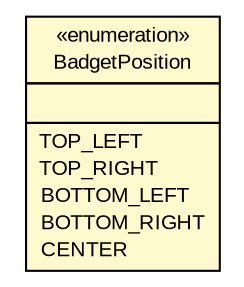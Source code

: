 #!/usr/local/bin/dot
#
# Class diagram 
# Generated by UMLGraph version R5_6-24-gf6e263 (http://www.umlgraph.org/)
#

digraph G {
	edge [fontname="arial",fontsize=10,labelfontname="arial",labelfontsize=10];
	node [fontname="arial",fontsize=10,shape=plaintext];
	nodesep=0.25;
	ranksep=0.5;
	// gov.sandia.cf.parts.widgets.ImageBadget.BadgetPosition
	c213305 [label=<<table title="gov.sandia.cf.parts.widgets.ImageBadget.BadgetPosition" border="0" cellborder="1" cellspacing="0" cellpadding="2" port="p" bgcolor="lemonChiffon" href="./ImageBadget.BadgetPosition.html">
		<tr><td><table border="0" cellspacing="0" cellpadding="1">
<tr><td align="center" balign="center"> &#171;enumeration&#187; </td></tr>
<tr><td align="center" balign="center"> BadgetPosition </td></tr>
		</table></td></tr>
		<tr><td><table border="0" cellspacing="0" cellpadding="1">
<tr><td align="left" balign="left">  </td></tr>
		</table></td></tr>
		<tr><td><table border="0" cellspacing="0" cellpadding="1">
<tr><td align="left" balign="left"> TOP_LEFT </td></tr>
<tr><td align="left" balign="left"> TOP_RIGHT </td></tr>
<tr><td align="left" balign="left"> BOTTOM_LEFT </td></tr>
<tr><td align="left" balign="left"> BOTTOM_RIGHT </td></tr>
<tr><td align="left" balign="left"> CENTER </td></tr>
		</table></td></tr>
		</table>>, URL="./ImageBadget.BadgetPosition.html", fontname="arial", fontcolor="black", fontsize=10.0];
}


